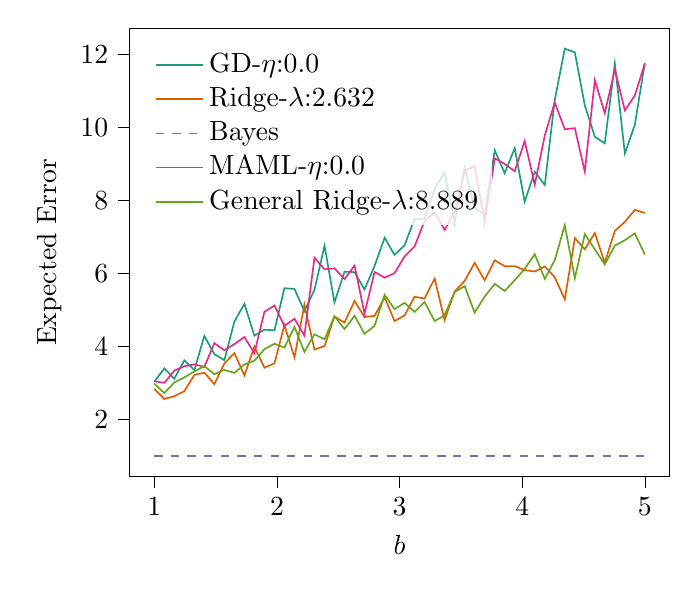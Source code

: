 % This file was created with tikzplotlib v0.10.1.
\begin{tikzpicture}

\definecolor{chocolate217952}{RGB}{217,95,2}
\definecolor{darkcyan27158119}{RGB}{27,158,119}
\definecolor{darkgray176}{RGB}{176,176,176}
\definecolor{deeppink23141138}{RGB}{231,41,138}
\definecolor{lightslategray117112179}{RGB}{117,112,179}
\definecolor{olivedrab10216630}{RGB}{102,166,30}

\begin{axis}[
legend cell align={left},
legend style={
  fill opacity=0.8,
  draw opacity=1,
  text opacity=1,
  at={(0.03,0.97)},
  anchor=north west,
  draw=none
},
tick align=outside,
tick pos=left,
x grid style={darkgray176},
xlabel={\(\displaystyle b\)},
xmin=0.8, xmax=5.2,
xtick style={color=black},
y grid style={darkgray176},
ylabel={Expected Error},
ymin=0.442, ymax=12.715,
ytick style={color=black}
]
\addplot [semithick, darkcyan27158119]
table {%
1 3.04
1.082 3.4
1.163 3.121
1.245 3.624
1.327 3.355
1.408 4.289
1.49 3.795
1.571 3.625
1.653 4.686
1.735 5.171
1.816 4.297
1.898 4.461
1.98 4.447
2.061 5.597
2.143 5.578
2.224 4.971
2.306 5.55
2.388 6.76
2.469 5.208
2.551 6.05
2.633 6.037
2.714 5.564
2.796 6.206
2.878 6.98
2.959 6.508
3.041 6.776
3.122 7.495
3.204 7.502
3.286 8.318
3.367 8.767
3.449 7.4
3.531 8.907
3.612 7.79
3.694 7.609
3.776 9.372
3.857 8.745
3.939 9.432
4.02 7.964
4.102 8.787
4.184 8.423
4.265 10.744
4.347 12.157
4.429 12.055
4.51 10.606
4.592 9.746
4.673 9.565
4.755 11.75
4.837 9.288
4.918 10.07
5 11.767
};
\addlegendentry{GD-$\eta$:0.0}
\addplot [semithick, chocolate217952]
table {%
1 2.842
1.082 2.566
1.163 2.641
1.245 2.779
1.327 3.225
1.408 3.288
1.49 2.972
1.571 3.536
1.653 3.822
1.735 3.212
1.816 3.998
1.898 3.42
1.98 3.543
2.061 4.589
2.143 3.704
2.224 5.148
2.306 3.917
2.388 4.014
2.469 4.825
2.551 4.656
2.633 5.25
2.714 4.808
2.796 4.839
2.878 5.344
2.959 4.698
3.041 4.854
3.122 5.364
3.204 5.315
3.286 5.861
3.367 4.727
3.449 5.506
3.531 5.801
3.612 6.293
3.694 5.813
3.776 6.363
3.857 6.2
3.939 6.202
4.02 6.094
4.102 6.056
4.184 6.192
4.265 5.9
4.347 5.294
4.429 6.971
4.51 6.663
4.592 7.108
4.673 6.296
4.755 7.166
4.837 7.414
4.918 7.742
5 7.656
};
\addlegendentry{Ridge-$\lambda$:2.632}
\addplot [semithick, lightslategray117112179, dashed]
table {%
1 1.0
1.082 1.0
1.163 1.0
1.245 1.0
1.327 1.0
1.408 1.0
1.49 1.0
1.571 1.0
1.653 1.0
1.735 1.0
1.816 1.0
1.898 1.0
1.98 1.0
2.061 1.0
2.143 1.0
2.224 1.0
2.306 1.0
2.388 1.0
2.469 1.0
2.551 1.0
2.633 1.0
2.714 1.0
2.796 1.0
2.878 1.0
2.959 1.0
3.041 1.0
3.122 1.0
3.204 1.0
3.286 1.0
3.367 1.0
3.449 1.0
3.531 1.0
3.612 1.0
3.694 1.0
3.776 1.0
3.857 1.0
3.939 1.0
4.02 1.0
4.102 1.0
4.184 1.0
4.265 1.0
4.347 1.0
4.429 1.0
4.51 1.0
4.592 1.0
4.673 1.0
4.755 1.0
4.837 1.0
4.918 1.0
5 1.0
};
\addlegendentry{Bayes}
\addplot [semithick, deeppink23141138]
table {%
1 3.049
1.082 3.007
1.163 3.341
1.245 3.461
1.327 3.514
1.408 3.443
1.49 4.096
1.571 3.899
1.653 4.066
1.735 4.263
1.816 3.818
1.898 4.952
1.98 5.123
2.061 4.564
2.143 4.764
2.224 4.301
2.306 6.435
2.388 6.115
2.469 6.143
2.551 5.848
2.633 6.217
2.714 4.902
2.796 6.043
2.878 5.886
2.959 6.01
3.041 6.467
3.122 6.739
3.204 7.441
3.286 7.672
3.367 7.194
3.449 7.683
3.531 8.815
3.612 8.937
3.694 7.425
3.776 9.152
3.857 9.001
3.939 8.801
4.02 9.628
4.102 8.432
4.184 9.778
4.265 10.682
4.347 9.948
4.429 9.98
4.51 8.788
4.592 11.291
4.673 10.389
4.755 11.582
4.837 10.463
4.918 10.875
5 11.747
};
\addlegendentry{MAML-$\eta$:0.0}
\addplot [semithick, olivedrab10216630]
table {%
1 2.984
1.082 2.727
1.163 3.017
1.245 3.156
1.327 3.319
1.408 3.465
1.49 3.244
1.571 3.362
1.653 3.279
1.735 3.513
1.816 3.613
1.898 3.928
1.98 4.079
2.061 3.974
2.143 4.539
2.224 3.852
2.306 4.336
2.388 4.199
2.469 4.832
2.551 4.48
2.633 4.843
2.714 4.351
2.796 4.567
2.878 5.418
2.959 5.025
3.041 5.197
3.122 4.95
3.204 5.221
3.286 4.698
3.367 4.86
3.449 5.492
3.531 5.655
3.612 4.929
3.694 5.37
3.776 5.717
3.857 5.522
3.939 5.817
4.02 6.125
4.102 6.53
4.184 5.853
4.265 6.364
4.347 7.324
4.429 5.871
4.51 7.078
4.592 6.662
4.673 6.249
4.755 6.763
4.837 6.912
4.918 7.098
5 6.52
};
\addlegendentry{General Ridge-$\lambda$:8.889}
\end{axis}

\end{tikzpicture}
